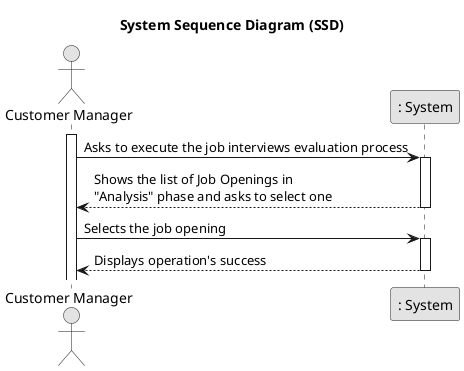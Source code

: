 @startuml
'https://plantuml.com/sequence-diagram

skinparam monochrome true
skinparam packageStyle rectangle
skinparam shadowing false

title System Sequence Diagram (SSD)

actor "Customer Manager" as CM
participant ": System" as S

activate CM

CM -> S : Asks to execute the job interviews evaluation process

activate S

S --> CM : Shows the list of Job Openings in \n"Analysis" phase and asks to select one

deactivate S

CM -> S :  Selects the job opening

activate S

S --> CM : Displays operation's success

deactivate S

@enduml